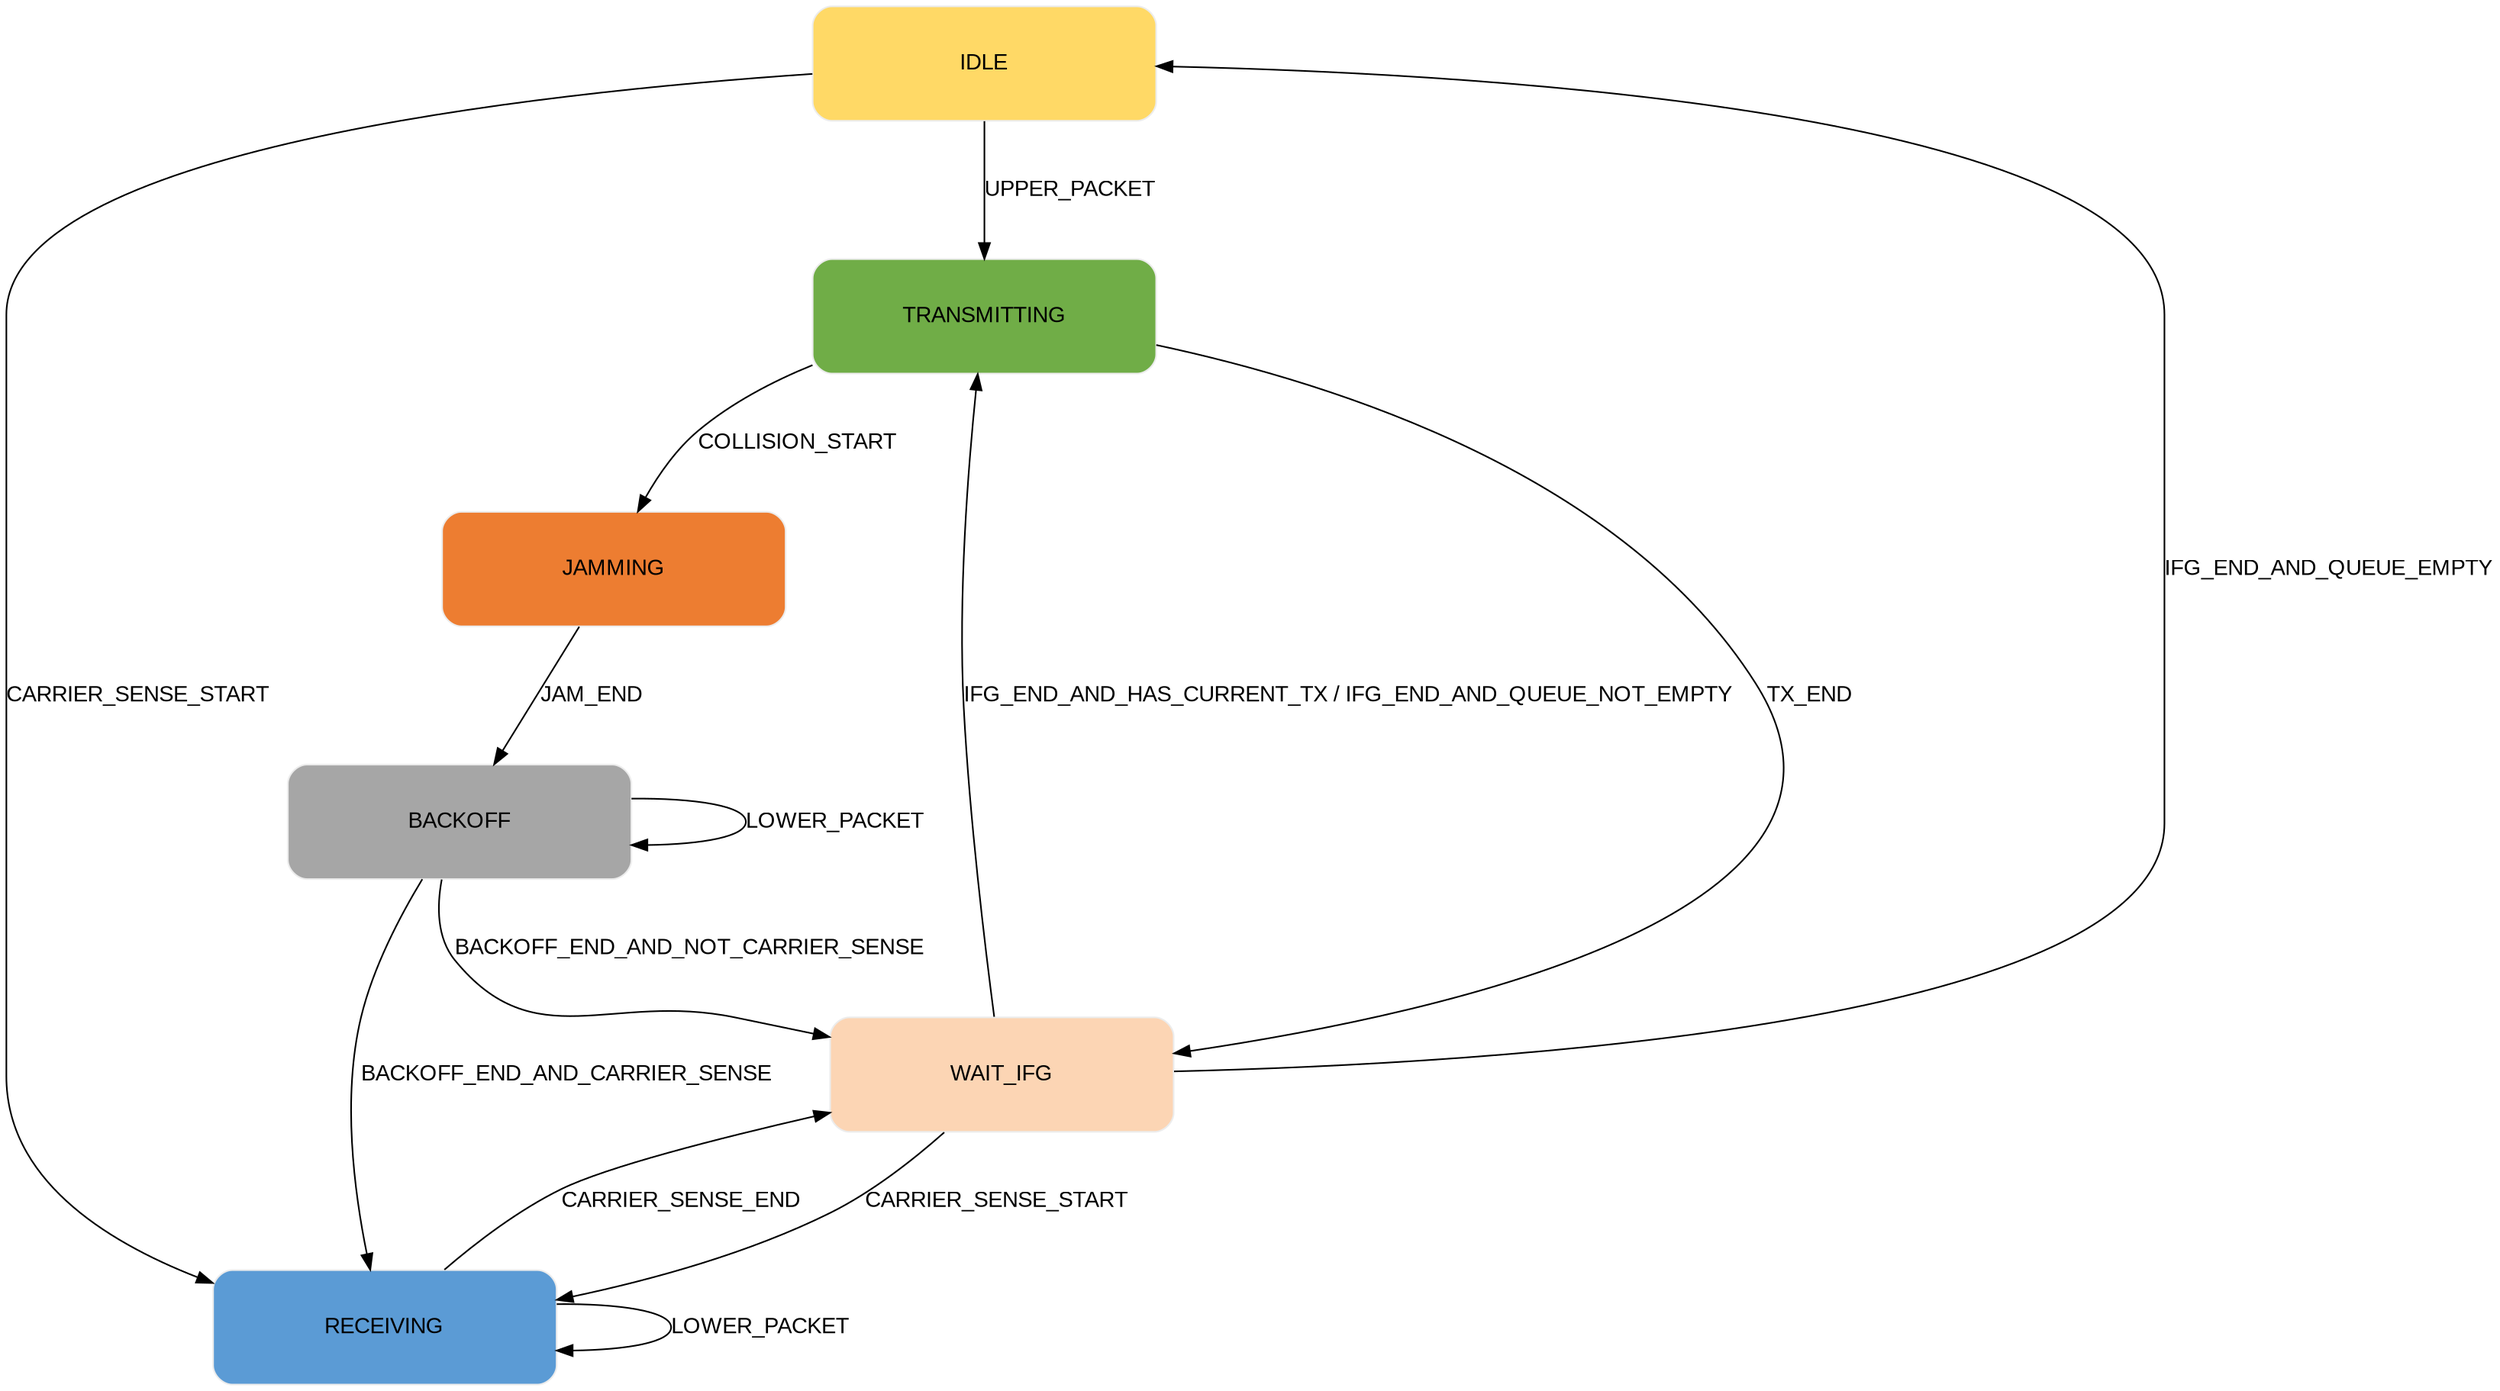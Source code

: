digraph EthernetCsmaMac {
    nodesep = 1;
    ranksep = 1;
    node [shape=box, style="rounded,filled", color="#ECECEC", fontname="Arial", margin=0.15, height=1, width=3];
    edge [fontname="Arial", labeldistance=22.5];

    IDLE [label="IDLE", fillcolor="#FFD966"];
    TRANSMITTING [label="TRANSMITTING", fillcolor="#70AD47"];
    RECEIVING [label="RECEIVING", fillcolor="#5B9BD5"];
    WAIT_IFG [label="WAIT_IFG", fillcolor="#FCD5B4"];
    JAMMING [label="JAMMING", fillcolor="#ED7D31"];
    BACKOFF [label="BACKOFF", fillcolor="#A6A6A6"];

    IDLE -> TRANSMITTING [label="UPPER_PACKET"];
    IDLE -> RECEIVING [label="CARRIER_SENSE_START"];
    WAIT_IFG -> TRANSMITTING [label="IFG_END_AND_HAS_CURRENT_TX / IFG_END_AND_QUEUE_NOT_EMPTY"];
    WAIT_IFG -> IDLE [label="IFG_END_AND_QUEUE_EMPTY"];
    WAIT_IFG -> RECEIVING [label="CARRIER_SENSE_START"];
    TRANSMITTING -> WAIT_IFG [label="TX_END"];
    TRANSMITTING -> JAMMING [label="COLLISION_START"];
    JAMMING -> BACKOFF [label="JAM_END"];
    BACKOFF -> WAIT_IFG [label="BACKOFF_END_AND_NOT_CARRIER_SENSE"];
    BACKOFF -> RECEIVING [label="BACKOFF_END_AND_CARRIER_SENSE"];
    BACKOFF -> BACKOFF [label="LOWER_PACKET"];
    RECEIVING -> RECEIVING [label="LOWER_PACKET"];
    RECEIVING -> WAIT_IFG [label="CARRIER_SENSE_END"];
}
